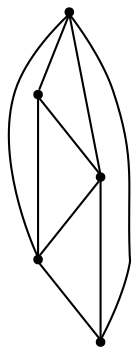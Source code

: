 graph {
  node [shape=point,comment="{\"directed\":false,\"doi\":\"10.1007/978-3-540-31843-9_3\",\"figure\":\"1 (2)\"}"]

  v0 [pos="821.4028002361919,2067.1500015258794"]
  v1 [pos="717.8835278888082,2067.1500015258794"]
  v2 [pos="614.8643600109011,2067.1500015258794"]
  v3 [pos="648.8707008539244,1998.1500116984053"]
  v4 [pos="717.8835278888082,2170.150038401286"]

  v0 -- v2 [id="-1",pos="821.4028002361919,2067.1500015258794 821.2819313226744,1963.6791356404628 821.2819313226744,1963.6791356404628 821.2819313226744,1963.6791356404628 614.6476925872093,1963.6791356404628 614.6476925872093,1963.6791356404628 614.6476925872093,1963.6791356404628 614.8643600109011,2067.1500015258794 614.8643600109011,2067.1500015258794 614.8643600109011,2067.1500015258794"]
  v4 -- v0 [id="-3",pos="717.8835278888082,2170.150038401286 821.2819313226744,2170.2750015258794 821.2819313226744,2170.2750015258794 821.2819313226744,2170.2750015258794 821.4028002361919,2067.1500015258794 821.4028002361919,2067.1500015258794 821.4028002361919,2067.1500015258794"]
  v2 -- v4 [id="-4",pos="614.8643600109011,2067.1500015258794 614.6476925872093,2170.2750015258794 614.6476925872093,2170.2750015258794 614.6476925872093,2170.2750015258794 717.8835278888082,2170.150038401286 717.8835278888082,2170.150038401286 717.8835278888082,2170.150038401286"]
  v3 -- v4 [id="-7",pos="648.8707008539244,1998.1500116984053 649.0874000726744,2101.4082717895512 649.0874000726744,2101.4082717895512 649.0874000726744,2101.4082717895512 717.8835278888082,2170.150038401286 717.8835278888082,2170.150038401286 717.8835278888082,2170.150038401286"]
  v3 -- v0 [id="-8",pos="648.8707008539244,1998.1500116984053 752.4066497093023,1998.1126276652021 752.4066497093023,1998.1126276652021 752.4066497093023,1998.1126276652021 821.4028002361919,2067.1500015258794 821.4028002361919,2067.1500015258794 821.4028002361919,2067.1500015258794"]
  v1 -- v0 [id="-9",pos="717.8835278888082,2067.1500015258794 821.4028002361919,2067.1500015258794 821.4028002361919,2067.1500015258794 821.4028002361919,2067.1500015258794"]
  v1 -- v2 [id="-10",pos="717.8835278888082,2067.1500015258794 614.8643600109011,2067.1500015258794 614.8643600109011,2067.1500015258794 614.8643600109011,2067.1500015258794"]
  v1 -- v3 [id="-11",pos="717.8835278888082,2067.1500015258794 648.8707008539244,1998.1500116984053 648.8707008539244,1998.1500116984053 648.8707008539244,1998.1500116984053"]
  v4 -- v1 [id="-12",pos="717.8835278888082,2170.150038401286 717.8835278888082,2067.1500015258794 717.8835278888082,2067.1500015258794 717.8835278888082,2067.1500015258794"]
}